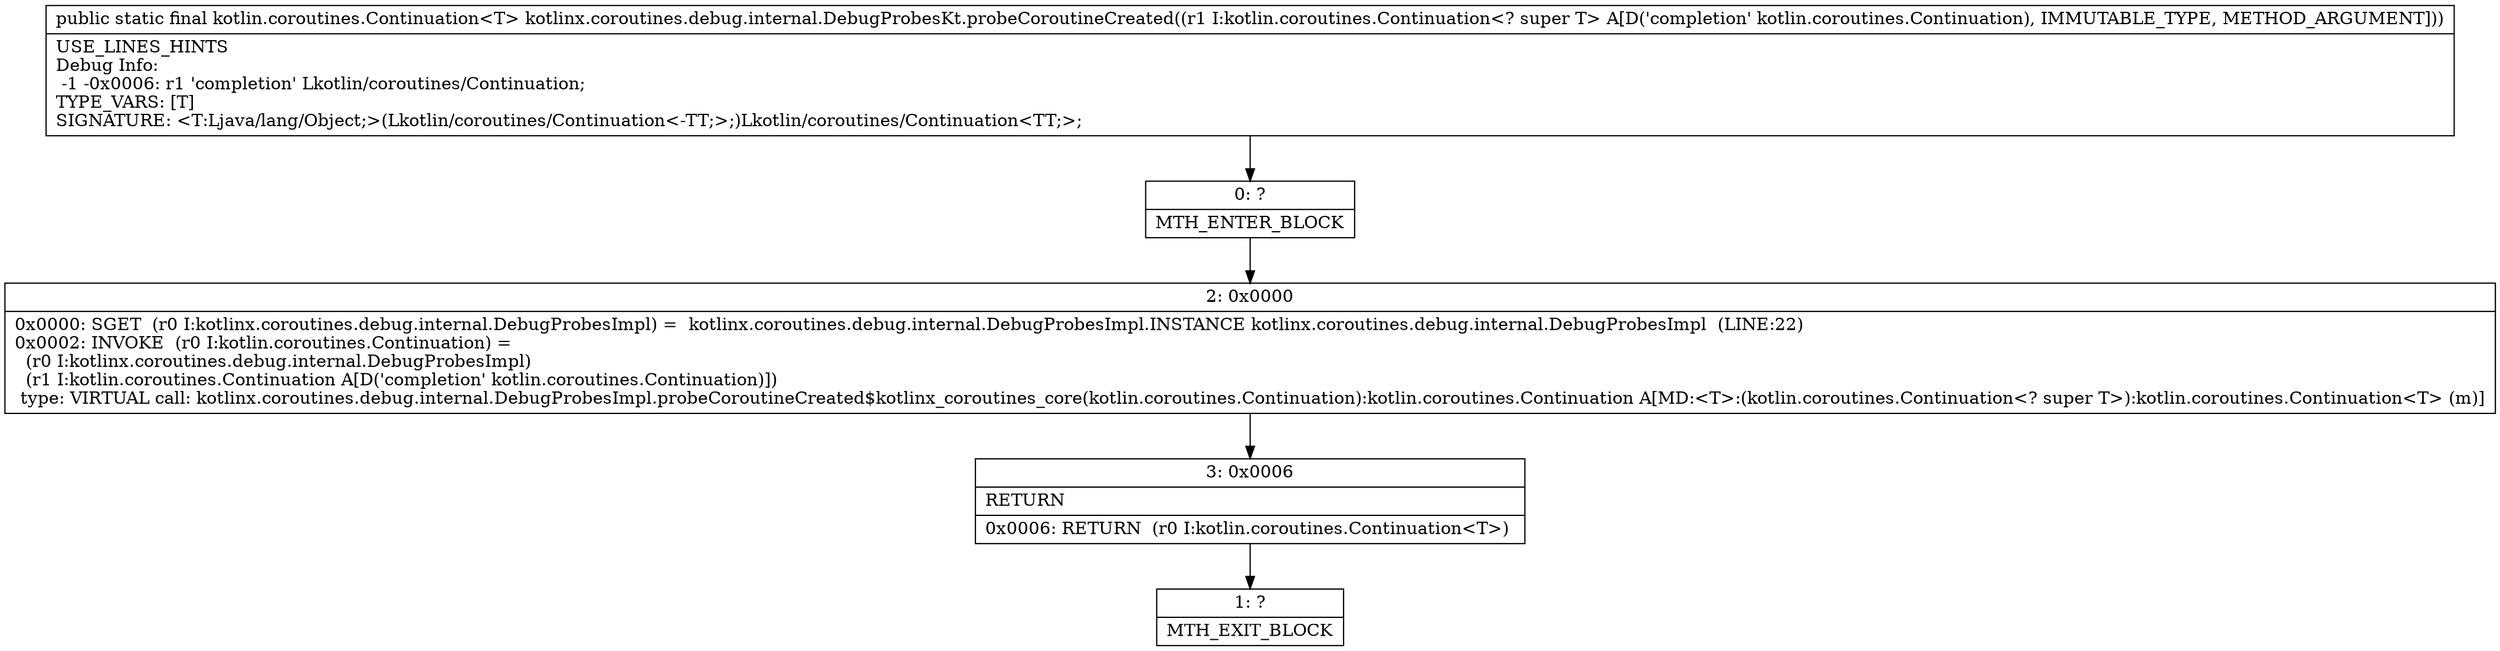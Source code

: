 digraph "CFG forkotlinx.coroutines.debug.internal.DebugProbesKt.probeCoroutineCreated(Lkotlin\/coroutines\/Continuation;)Lkotlin\/coroutines\/Continuation;" {
Node_0 [shape=record,label="{0\:\ ?|MTH_ENTER_BLOCK\l}"];
Node_2 [shape=record,label="{2\:\ 0x0000|0x0000: SGET  (r0 I:kotlinx.coroutines.debug.internal.DebugProbesImpl) =  kotlinx.coroutines.debug.internal.DebugProbesImpl.INSTANCE kotlinx.coroutines.debug.internal.DebugProbesImpl  (LINE:22)\l0x0002: INVOKE  (r0 I:kotlin.coroutines.Continuation) = \l  (r0 I:kotlinx.coroutines.debug.internal.DebugProbesImpl)\l  (r1 I:kotlin.coroutines.Continuation A[D('completion' kotlin.coroutines.Continuation)])\l type: VIRTUAL call: kotlinx.coroutines.debug.internal.DebugProbesImpl.probeCoroutineCreated$kotlinx_coroutines_core(kotlin.coroutines.Continuation):kotlin.coroutines.Continuation A[MD:\<T\>:(kotlin.coroutines.Continuation\<? super T\>):kotlin.coroutines.Continuation\<T\> (m)]\l}"];
Node_3 [shape=record,label="{3\:\ 0x0006|RETURN\l|0x0006: RETURN  (r0 I:kotlin.coroutines.Continuation\<T\>) \l}"];
Node_1 [shape=record,label="{1\:\ ?|MTH_EXIT_BLOCK\l}"];
MethodNode[shape=record,label="{public static final kotlin.coroutines.Continuation\<T\> kotlinx.coroutines.debug.internal.DebugProbesKt.probeCoroutineCreated((r1 I:kotlin.coroutines.Continuation\<? super T\> A[D('completion' kotlin.coroutines.Continuation), IMMUTABLE_TYPE, METHOD_ARGUMENT]))  | USE_LINES_HINTS\lDebug Info:\l  \-1 \-0x0006: r1 'completion' Lkotlin\/coroutines\/Continuation;\lTYPE_VARS: [T]\lSIGNATURE: \<T:Ljava\/lang\/Object;\>(Lkotlin\/coroutines\/Continuation\<\-TT;\>;)Lkotlin\/coroutines\/Continuation\<TT;\>;\l}"];
MethodNode -> Node_0;Node_0 -> Node_2;
Node_2 -> Node_3;
Node_3 -> Node_1;
}

